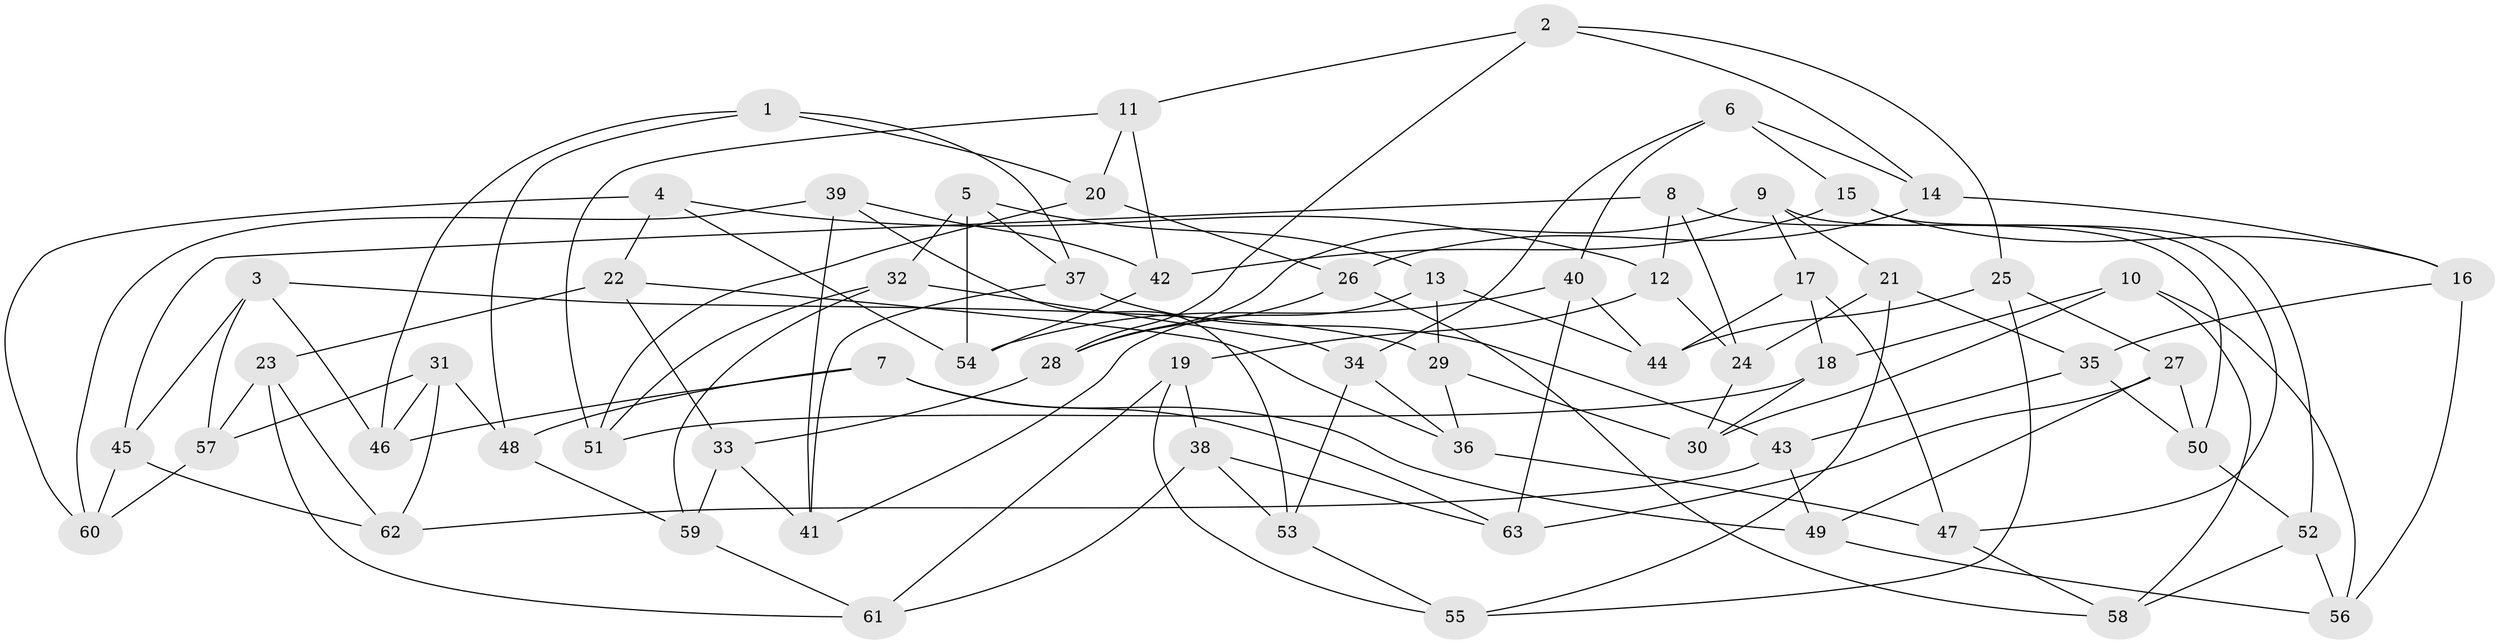 // coarse degree distribution, {5: 0.24324324324324326, 6: 0.4594594594594595, 4: 0.21621621621621623, 3: 0.08108108108108109}
// Generated by graph-tools (version 1.1) at 2025/52/02/27/25 19:52:32]
// undirected, 63 vertices, 126 edges
graph export_dot {
graph [start="1"]
  node [color=gray90,style=filled];
  1;
  2;
  3;
  4;
  5;
  6;
  7;
  8;
  9;
  10;
  11;
  12;
  13;
  14;
  15;
  16;
  17;
  18;
  19;
  20;
  21;
  22;
  23;
  24;
  25;
  26;
  27;
  28;
  29;
  30;
  31;
  32;
  33;
  34;
  35;
  36;
  37;
  38;
  39;
  40;
  41;
  42;
  43;
  44;
  45;
  46;
  47;
  48;
  49;
  50;
  51;
  52;
  53;
  54;
  55;
  56;
  57;
  58;
  59;
  60;
  61;
  62;
  63;
  1 -- 37;
  1 -- 46;
  1 -- 20;
  1 -- 48;
  2 -- 25;
  2 -- 14;
  2 -- 11;
  2 -- 28;
  3 -- 46;
  3 -- 45;
  3 -- 29;
  3 -- 57;
  4 -- 12;
  4 -- 60;
  4 -- 22;
  4 -- 54;
  5 -- 32;
  5 -- 54;
  5 -- 13;
  5 -- 37;
  6 -- 34;
  6 -- 14;
  6 -- 40;
  6 -- 15;
  7 -- 49;
  7 -- 46;
  7 -- 48;
  7 -- 63;
  8 -- 50;
  8 -- 24;
  8 -- 45;
  8 -- 12;
  9 -- 28;
  9 -- 17;
  9 -- 21;
  9 -- 47;
  10 -- 18;
  10 -- 56;
  10 -- 58;
  10 -- 30;
  11 -- 20;
  11 -- 42;
  11 -- 51;
  12 -- 19;
  12 -- 24;
  13 -- 44;
  13 -- 29;
  13 -- 41;
  14 -- 16;
  14 -- 26;
  15 -- 42;
  15 -- 16;
  15 -- 52;
  16 -- 56;
  16 -- 35;
  17 -- 18;
  17 -- 47;
  17 -- 44;
  18 -- 51;
  18 -- 30;
  19 -- 61;
  19 -- 55;
  19 -- 38;
  20 -- 26;
  20 -- 51;
  21 -- 55;
  21 -- 35;
  21 -- 24;
  22 -- 23;
  22 -- 33;
  22 -- 36;
  23 -- 61;
  23 -- 62;
  23 -- 57;
  24 -- 30;
  25 -- 44;
  25 -- 27;
  25 -- 55;
  26 -- 58;
  26 -- 28;
  27 -- 50;
  27 -- 49;
  27 -- 63;
  28 -- 33;
  29 -- 30;
  29 -- 36;
  31 -- 62;
  31 -- 48;
  31 -- 46;
  31 -- 57;
  32 -- 51;
  32 -- 59;
  32 -- 34;
  33 -- 59;
  33 -- 41;
  34 -- 36;
  34 -- 53;
  35 -- 43;
  35 -- 50;
  36 -- 47;
  37 -- 43;
  37 -- 41;
  38 -- 53;
  38 -- 61;
  38 -- 63;
  39 -- 60;
  39 -- 41;
  39 -- 42;
  39 -- 53;
  40 -- 44;
  40 -- 54;
  40 -- 63;
  42 -- 54;
  43 -- 62;
  43 -- 49;
  45 -- 60;
  45 -- 62;
  47 -- 58;
  48 -- 59;
  49 -- 56;
  50 -- 52;
  52 -- 56;
  52 -- 58;
  53 -- 55;
  57 -- 60;
  59 -- 61;
}
